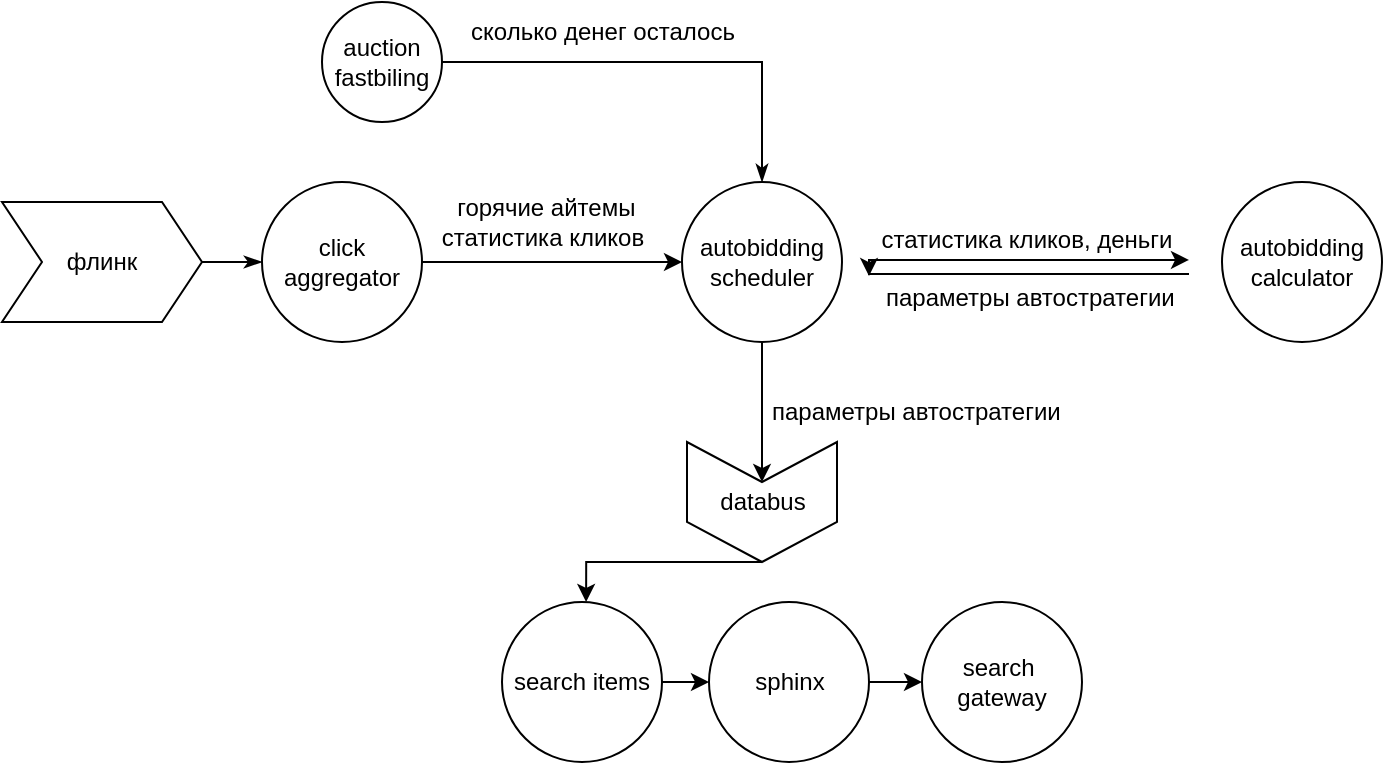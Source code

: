 <mxfile version="20.2.7" type="github">
  <diagram id="fMrkv8kfodJ15Gqp6ZQx" name="Page-1">
    <mxGraphModel dx="1109" dy="778" grid="1" gridSize="10" guides="1" tooltips="1" connect="1" arrows="1" fold="1" page="1" pageScale="1" pageWidth="827" pageHeight="1169" math="0" shadow="0">
      <root>
        <mxCell id="0" />
        <mxCell id="1" parent="0" />
        <mxCell id="o4HDEi1_yA6Ff29VWxvb-14" style="edgeStyle=orthogonalEdgeStyle;rounded=0;orthogonalLoop=1;jettySize=auto;html=1;exitX=0.5;exitY=1;exitDx=0;exitDy=0;entryX=0;entryY=0.5;entryDx=0;entryDy=0;startArrow=none;startFill=0;" edge="1" parent="1" source="o4HDEi1_yA6Ff29VWxvb-2" target="o4HDEi1_yA6Ff29VWxvb-7">
          <mxGeometry relative="1" as="geometry" />
        </mxCell>
        <mxCell id="o4HDEi1_yA6Ff29VWxvb-2" value="autobidding&lt;br&gt;scheduler" style="ellipse;whiteSpace=wrap;html=1;aspect=fixed;" vertex="1" parent="1">
          <mxGeometry x="400" y="470" width="80" height="80" as="geometry" />
        </mxCell>
        <mxCell id="o4HDEi1_yA6Ff29VWxvb-3" value="autobidding&lt;br&gt;calculator" style="ellipse;whiteSpace=wrap;html=1;aspect=fixed;" vertex="1" parent="1">
          <mxGeometry x="670" y="470" width="80" height="80" as="geometry" />
        </mxCell>
        <mxCell id="o4HDEi1_yA6Ff29VWxvb-24" style="edgeStyle=orthogonalEdgeStyle;rounded=0;orthogonalLoop=1;jettySize=auto;html=1;exitX=1;exitY=0.5;exitDx=0;exitDy=0;startArrow=none;startFill=0;endArrow=classicThin;endFill=1;" edge="1" parent="1" source="o4HDEi1_yA6Ff29VWxvb-4" target="o4HDEi1_yA6Ff29VWxvb-2">
          <mxGeometry relative="1" as="geometry" />
        </mxCell>
        <mxCell id="o4HDEi1_yA6Ff29VWxvb-4" value="auction&lt;br&gt;fastbiling" style="ellipse;whiteSpace=wrap;html=1;aspect=fixed;" vertex="1" parent="1">
          <mxGeometry x="220" y="380" width="60" height="60" as="geometry" />
        </mxCell>
        <mxCell id="o4HDEi1_yA6Ff29VWxvb-11" style="edgeStyle=orthogonalEdgeStyle;rounded=0;orthogonalLoop=1;jettySize=auto;html=1;" edge="1" parent="1" source="o4HDEi1_yA6Ff29VWxvb-5" target="o4HDEi1_yA6Ff29VWxvb-2">
          <mxGeometry relative="1" as="geometry" />
        </mxCell>
        <mxCell id="o4HDEi1_yA6Ff29VWxvb-5" value="click aggregator" style="ellipse;whiteSpace=wrap;html=1;aspect=fixed;" vertex="1" parent="1">
          <mxGeometry x="190" y="470" width="80" height="80" as="geometry" />
        </mxCell>
        <mxCell id="o4HDEi1_yA6Ff29VWxvb-17" style="edgeStyle=orthogonalEdgeStyle;rounded=0;orthogonalLoop=1;jettySize=auto;html=1;exitX=1;exitY=0.5;exitDx=0;exitDy=0;entryX=0;entryY=0.5;entryDx=0;entryDy=0;startArrow=none;startFill=0;endArrow=classic;endFill=1;" edge="1" parent="1" source="o4HDEi1_yA6Ff29VWxvb-6" target="o4HDEi1_yA6Ff29VWxvb-8">
          <mxGeometry relative="1" as="geometry" />
        </mxCell>
        <mxCell id="o4HDEi1_yA6Ff29VWxvb-6" value="search items" style="ellipse;whiteSpace=wrap;html=1;aspect=fixed;" vertex="1" parent="1">
          <mxGeometry x="310" y="680" width="80" height="80" as="geometry" />
        </mxCell>
        <mxCell id="o4HDEi1_yA6Ff29VWxvb-15" style="edgeStyle=orthogonalEdgeStyle;rounded=0;orthogonalLoop=1;jettySize=auto;html=1;exitX=1;exitY=0.5;exitDx=0;exitDy=0;entryX=0.5;entryY=0;entryDx=0;entryDy=0;startArrow=classic;startFill=1;endArrow=none;endFill=0;strokeColor=none;" edge="1" parent="1" source="o4HDEi1_yA6Ff29VWxvb-7" target="o4HDEi1_yA6Ff29VWxvb-6">
          <mxGeometry relative="1" as="geometry" />
        </mxCell>
        <mxCell id="o4HDEi1_yA6Ff29VWxvb-16" style="edgeStyle=orthogonalEdgeStyle;rounded=0;orthogonalLoop=1;jettySize=auto;html=1;exitX=1;exitY=0.5;exitDx=0;exitDy=0;startArrow=none;startFill=0;endArrow=classic;endFill=1;" edge="1" parent="1" source="o4HDEi1_yA6Ff29VWxvb-7">
          <mxGeometry relative="1" as="geometry">
            <mxPoint x="352.053" y="680" as="targetPoint" />
            <Array as="points">
              <mxPoint x="440" y="660" />
              <mxPoint x="352" y="660" />
            </Array>
          </mxGeometry>
        </mxCell>
        <mxCell id="o4HDEi1_yA6Ff29VWxvb-7" value="databus" style="shape=step;perimeter=stepPerimeter;whiteSpace=wrap;html=1;fixedSize=1;direction=south;" vertex="1" parent="1">
          <mxGeometry x="402.5" y="600" width="75" height="60" as="geometry" />
        </mxCell>
        <mxCell id="o4HDEi1_yA6Ff29VWxvb-18" style="edgeStyle=orthogonalEdgeStyle;rounded=0;orthogonalLoop=1;jettySize=auto;html=1;exitX=1;exitY=0.5;exitDx=0;exitDy=0;entryX=0;entryY=0.5;entryDx=0;entryDy=0;startArrow=none;startFill=0;endArrow=classic;endFill=1;" edge="1" parent="1" source="o4HDEi1_yA6Ff29VWxvb-8" target="o4HDEi1_yA6Ff29VWxvb-9">
          <mxGeometry relative="1" as="geometry" />
        </mxCell>
        <mxCell id="o4HDEi1_yA6Ff29VWxvb-8" value="sphinx" style="ellipse;whiteSpace=wrap;html=1;aspect=fixed;" vertex="1" parent="1">
          <mxGeometry x="413.5" y="680" width="80" height="80" as="geometry" />
        </mxCell>
        <mxCell id="o4HDEi1_yA6Ff29VWxvb-9" value="search&amp;nbsp;&lt;br&gt;gateway" style="ellipse;whiteSpace=wrap;html=1;aspect=fixed;" vertex="1" parent="1">
          <mxGeometry x="520" y="680" width="80" height="80" as="geometry" />
        </mxCell>
        <mxCell id="o4HDEi1_yA6Ff29VWxvb-19" value="&amp;nbsp;горячие айтемы&lt;br&gt;статистика кликов" style="text;html=1;align=center;verticalAlign=middle;resizable=0;points=[];autosize=1;strokeColor=none;fillColor=none;" vertex="1" parent="1">
          <mxGeometry x="265" y="470" width="130" height="40" as="geometry" />
        </mxCell>
        <mxCell id="o4HDEi1_yA6Ff29VWxvb-20" value="статистика кликов, деньги&lt;br&gt;&lt;br&gt;&amp;nbsp;параметры автостратегии" style="text;html=1;align=center;verticalAlign=middle;resizable=0;points=[];autosize=1;strokeColor=none;fillColor=none;" vertex="1" parent="1">
          <mxGeometry x="482" y="483" width="180" height="60" as="geometry" />
        </mxCell>
        <mxCell id="o4HDEi1_yA6Ff29VWxvb-22" value="сколько денег осталось" style="text;html=1;align=center;verticalAlign=middle;resizable=0;points=[];autosize=1;strokeColor=none;fillColor=none;rotation=0;" vertex="1" parent="1">
          <mxGeometry x="280" y="380" width="160" height="30" as="geometry" />
        </mxCell>
        <mxCell id="o4HDEi1_yA6Ff29VWxvb-26" style="edgeStyle=orthogonalEdgeStyle;rounded=0;orthogonalLoop=1;jettySize=auto;html=1;exitX=1;exitY=0.5;exitDx=0;exitDy=0;startArrow=none;startFill=0;endArrow=classicThin;endFill=1;" edge="1" parent="1" source="o4HDEi1_yA6Ff29VWxvb-25" target="o4HDEi1_yA6Ff29VWxvb-5">
          <mxGeometry relative="1" as="geometry" />
        </mxCell>
        <mxCell id="o4HDEi1_yA6Ff29VWxvb-25" value="флинк" style="shape=step;perimeter=stepPerimeter;whiteSpace=wrap;html=1;fixedSize=1;" vertex="1" parent="1">
          <mxGeometry x="60" y="480" width="100" height="60" as="geometry" />
        </mxCell>
        <mxCell id="o4HDEi1_yA6Ff29VWxvb-27" value="&amp;nbsp;параметры автостратегии" style="text;html=1;align=center;verticalAlign=middle;resizable=0;points=[];autosize=1;strokeColor=none;fillColor=none;" vertex="1" parent="1">
          <mxGeometry x="425" y="570" width="180" height="30" as="geometry" />
        </mxCell>
        <mxCell id="o4HDEi1_yA6Ff29VWxvb-30" style="edgeStyle=orthogonalEdgeStyle;rounded=0;orthogonalLoop=1;jettySize=auto;html=1;entryX=0;entryY=0.5;entryDx=0;entryDy=0;startArrow=none;startFill=0;" edge="1" parent="1">
          <mxGeometry relative="1" as="geometry">
            <mxPoint x="493.5" y="510" as="sourcePoint" />
            <mxPoint x="653.5" y="508.95" as="targetPoint" />
            <Array as="points">
              <mxPoint x="583.5" y="508.95" />
              <mxPoint x="583.5" y="508.95" />
            </Array>
          </mxGeometry>
        </mxCell>
        <mxCell id="o4HDEi1_yA6Ff29VWxvb-31" style="edgeStyle=orthogonalEdgeStyle;rounded=0;orthogonalLoop=1;jettySize=auto;html=1;entryX=0;entryY=0.5;entryDx=0;entryDy=0;startArrow=classic;startFill=1;endArrow=none;endFill=0;" edge="1" parent="1">
          <mxGeometry relative="1" as="geometry">
            <mxPoint x="493.5" y="517.05" as="sourcePoint" />
            <mxPoint x="653.5" y="516" as="targetPoint" />
            <Array as="points">
              <mxPoint x="583.5" y="516" />
              <mxPoint x="583.5" y="516" />
            </Array>
          </mxGeometry>
        </mxCell>
      </root>
    </mxGraphModel>
  </diagram>
</mxfile>
